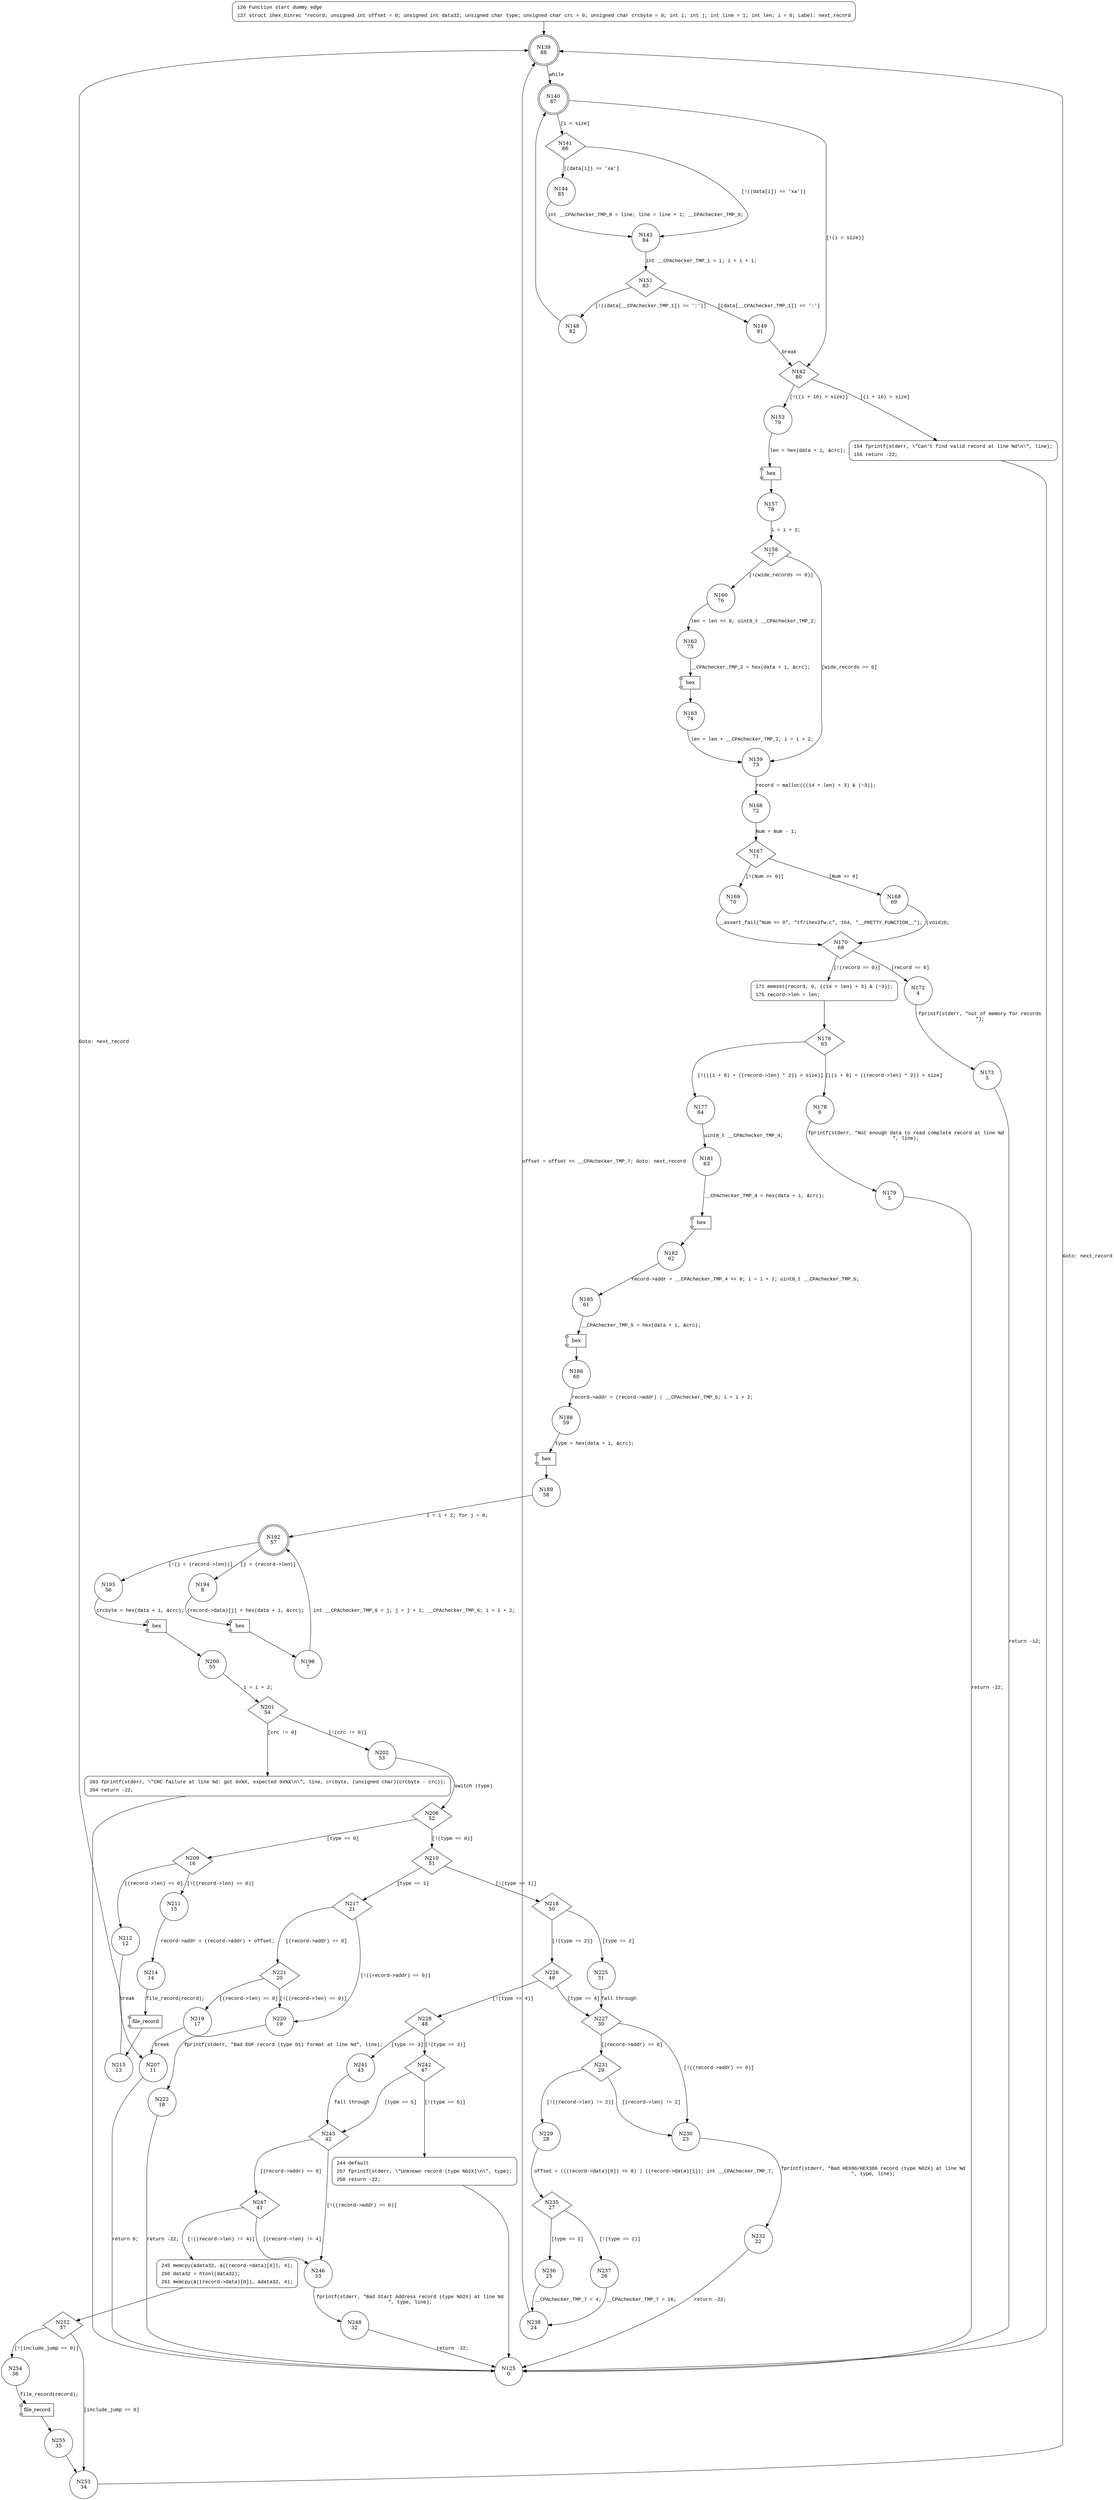 digraph process_ihex {
139 [shape="doublecircle" label="N139\n88"]
140 [shape="doublecircle" label="N140\n87"]
141 [shape="diamond" label="N141\n86"]
142 [shape="diamond" label="N142\n80"]
154 [shape="circle" label="N154\n2"]
153 [shape="circle" label="N153\n79"]
157 [shape="circle" label="N157\n78"]
158 [shape="diamond" label="N158\n77"]
159 [shape="circle" label="N159\n73"]
160 [shape="circle" label="N160\n76"]
162 [shape="circle" label="N162\n75"]
163 [shape="circle" label="N163\n74"]
166 [shape="circle" label="N166\n72"]
167 [shape="diamond" label="N167\n71"]
168 [shape="circle" label="N168\n69"]
169 [shape="circle" label="N169\n70"]
170 [shape="diamond" label="N170\n68"]
172 [shape="circle" label="N172\n4"]
171 [shape="circle" label="N171\n67"]
176 [shape="diamond" label="N176\n65"]
178 [shape="circle" label="N178\n6"]
177 [shape="circle" label="N177\n64"]
181 [shape="circle" label="N181\n63"]
182 [shape="circle" label="N182\n62"]
185 [shape="circle" label="N185\n61"]
186 [shape="circle" label="N186\n60"]
188 [shape="circle" label="N188\n59"]
189 [shape="circle" label="N189\n58"]
192 [shape="doublecircle" label="N192\n57"]
194 [shape="circle" label="N194\n8"]
195 [shape="circle" label="N195\n56"]
200 [shape="circle" label="N200\n55"]
201 [shape="diamond" label="N201\n54"]
203 [shape="circle" label="N203\n10"]
202 [shape="circle" label="N202\n53"]
206 [shape="diamond" label="N206\n52"]
209 [shape="diamond" label="N209\n16"]
210 [shape="diamond" label="N210\n51"]
217 [shape="diamond" label="N217\n21"]
218 [shape="diamond" label="N218\n50"]
225 [shape="circle" label="N225\n31"]
226 [shape="diamond" label="N226\n49"]
227 [shape="diamond" label="N227\n30"]
228 [shape="diamond" label="N228\n48"]
241 [shape="circle" label="N241\n43"]
242 [shape="diamond" label="N242\n47"]
243 [shape="diamond" label="N243\n42"]
244 [shape="circle" label="N244\n46"]
247 [shape="diamond" label="N247\n41"]
246 [shape="circle" label="N246\n33"]
248 [shape="circle" label="N248\n32"]
245 [shape="circle" label="N245\n40"]
252 [shape="diamond" label="N252\n37"]
253 [shape="circle" label="N253\n34"]
254 [shape="circle" label="N254\n36"]
255 [shape="circle" label="N255\n35"]
231 [shape="diamond" label="N231\n29"]
230 [shape="circle" label="N230\n23"]
232 [shape="circle" label="N232\n22"]
229 [shape="circle" label="N229\n28"]
235 [shape="diamond" label="N235\n27"]
236 [shape="circle" label="N236\n25"]
237 [shape="circle" label="N237\n26"]
238 [shape="circle" label="N238\n24"]
221 [shape="diamond" label="N221\n20"]
220 [shape="circle" label="N220\n19"]
222 [shape="circle" label="N222\n18"]
219 [shape="circle" label="N219\n17"]
207 [shape="circle" label="N207\n11"]
125 [shape="circle" label="N125\n0"]
212 [shape="circle" label="N212\n12"]
211 [shape="circle" label="N211\n15"]
214 [shape="circle" label="N214\n14"]
215 [shape="circle" label="N215\n13"]
196 [shape="circle" label="N196\n7"]
179 [shape="circle" label="N179\n5"]
173 [shape="circle" label="N173\n3"]
144 [shape="circle" label="N144\n85"]
143 [shape="circle" label="N143\n84"]
151 [shape="diamond" label="N151\n83"]
149 [shape="circle" label="N149\n81"]
148 [shape="circle" label="N148\n82"]
126 [style="filled,bold" penwidth="1" fillcolor="white" fontname="Courier New" shape="Mrecord" label=<<table border="0" cellborder="0" cellpadding="3" bgcolor="white"><tr><td align="right">126</td><td align="left">Function start dummy edge</td></tr><tr><td align="right">127</td><td align="left">struct ihex_binrec *record; unsigned int offset = 0; unsigned int data32; unsigned char type; unsigned char crc = 0; unsigned char crcbyte = 0; int i; int j; int line = 1; int len; i = 0; Label: next_record</td></tr></table>>]
126 -> 139[label=""]
171 [style="filled,bold" penwidth="1" fillcolor="white" fontname="Courier New" shape="Mrecord" label=<<table border="0" cellborder="0" cellpadding="3" bgcolor="white"><tr><td align="right">171</td><td align="left">memset(record, 0, ((14 + len) + 3) &amp; (~3));</td></tr><tr><td align="right">175</td><td align="left">record-&gt;len = len;</td></tr></table>>]
171 -> 176[label=""]
244 [style="filled,bold" penwidth="1" fillcolor="white" fontname="Courier New" shape="Mrecord" label=<<table border="0" cellborder="0" cellpadding="3" bgcolor="white"><tr><td align="right">244</td><td align="left">default</td></tr><tr><td align="right">257</td><td align="left">fprintf(stderr, \"Unknown record (type %02X)\n\", type);</td></tr><tr><td align="right">258</td><td align="left">return -22;</td></tr></table>>]
244 -> 125[label=""]
245 [style="filled,bold" penwidth="1" fillcolor="white" fontname="Courier New" shape="Mrecord" label=<<table border="0" cellborder="0" cellpadding="3" bgcolor="white"><tr><td align="right">245</td><td align="left">memcpy(&amp;data32, &amp;((record-&gt;data)[0]), 4);</td></tr><tr><td align="right">250</td><td align="left">data32 = htonl(data32);</td></tr><tr><td align="right">251</td><td align="left">memcpy(&amp;((record-&gt;data)[0]), &amp;data32, 4);</td></tr></table>>]
245 -> 252[label=""]
203 [style="filled,bold" penwidth="1" fillcolor="white" fontname="Courier New" shape="Mrecord" label=<<table border="0" cellborder="0" cellpadding="3" bgcolor="white"><tr><td align="right">203</td><td align="left">fprintf(stderr, \"CRC failure at line %d: got 0x%X, expected 0x%X\n\", line, crcbyte, (unsigned char)(crcbyte - crc));</td></tr><tr><td align="right">204</td><td align="left">return -22;</td></tr></table>>]
203 -> 125[label=""]
154 [style="filled,bold" penwidth="1" fillcolor="white" fontname="Courier New" shape="Mrecord" label=<<table border="0" cellborder="0" cellpadding="3" bgcolor="white"><tr><td align="right">154</td><td align="left">fprintf(stderr, \"Can't find valid record at line %d\n\", line);</td></tr><tr><td align="right">155</td><td align="left">return -22;</td></tr></table>>]
154 -> 125[label=""]
139 -> 140 [label="while" fontname="Courier New"]
140 -> 141 [label="[i < size]" fontname="Courier New"]
140 -> 142 [label="[!(i < size)]" fontname="Courier New"]
142 -> 154 [label="[(i + 10) > size]" fontname="Courier New"]
142 -> 153 [label="[!((i + 10) > size)]" fontname="Courier New"]
100008 [shape="component" label="hex"]
153 -> 100008 [label="len = hex(data + i, &crc);" fontname="Courier New"]
100008 -> 157 [label="" fontname="Courier New"]
158 -> 159 [label="[wide_records == 0]" fontname="Courier New"]
158 -> 160 [label="[!(wide_records == 0)]" fontname="Courier New"]
100009 [shape="component" label="hex"]
162 -> 100009 [label="__CPAchecker_TMP_2 = hex(data + i, &crc);" fontname="Courier New"]
100009 -> 163 [label="" fontname="Courier New"]
159 -> 166 [label="record = malloc(((14 + len) + 3) & (~3));" fontname="Courier New"]
167 -> 168 [label="[Num >= 0]" fontname="Courier New"]
167 -> 169 [label="[!(Num >= 0)]" fontname="Courier New"]
170 -> 172 [label="[record == 0]" fontname="Courier New"]
170 -> 171 [label="[!(record == 0)]" fontname="Courier New"]
176 -> 178 [label="[((i + 8) + ((record->len) * 2)) > size]" fontname="Courier New"]
176 -> 177 [label="[!(((i + 8) + ((record->len) * 2)) > size)]" fontname="Courier New"]
100010 [shape="component" label="hex"]
181 -> 100010 [label="__CPAchecker_TMP_4 = hex(data + i, &crc);" fontname="Courier New"]
100010 -> 182 [label="" fontname="Courier New"]
100011 [shape="component" label="hex"]
185 -> 100011 [label="__CPAchecker_TMP_5 = hex(data + i, &crc);" fontname="Courier New"]
100011 -> 186 [label="" fontname="Courier New"]
100012 [shape="component" label="hex"]
188 -> 100012 [label="type = hex(data + i, &crc);" fontname="Courier New"]
100012 -> 189 [label="" fontname="Courier New"]
192 -> 194 [label="[j < (record->len)]" fontname="Courier New"]
192 -> 195 [label="[!(j < (record->len))]" fontname="Courier New"]
100013 [shape="component" label="hex"]
195 -> 100013 [label="crcbyte = hex(data + i, &crc);" fontname="Courier New"]
100013 -> 200 [label="" fontname="Courier New"]
201 -> 203 [label="[crc != 0]" fontname="Courier New"]
201 -> 202 [label="[!(crc != 0)]" fontname="Courier New"]
206 -> 209 [label="[type == 0]" fontname="Courier New"]
206 -> 210 [label="[!(type == 0)]" fontname="Courier New"]
210 -> 217 [label="[type == 1]" fontname="Courier New"]
210 -> 218 [label="[!(type == 1)]" fontname="Courier New"]
218 -> 225 [label="[type == 2]" fontname="Courier New"]
218 -> 226 [label="[!(type == 2)]" fontname="Courier New"]
226 -> 227 [label="[type == 4]" fontname="Courier New"]
226 -> 228 [label="[!(type == 4)]" fontname="Courier New"]
228 -> 241 [label="[type == 3]" fontname="Courier New"]
228 -> 242 [label="[!(type == 3)]" fontname="Courier New"]
242 -> 243 [label="[type == 5]" fontname="Courier New"]
242 -> 244 [label="[!(type == 5)]" fontname="Courier New"]
243 -> 247 [label="[(record->addr) == 0]" fontname="Courier New"]
243 -> 246 [label="[!((record->addr) == 0)]" fontname="Courier New"]
246 -> 248 [label="fprintf(stderr, \"Bad Start Address record (type %02X) at line %d\n\", type, line);" fontname="Courier New"]
247 -> 246 [label="[(record->len) != 4]" fontname="Courier New"]
247 -> 245 [label="[!((record->len) != 4)]" fontname="Courier New"]
252 -> 253 [label="[include_jump == 0]" fontname="Courier New"]
252 -> 254 [label="[!(include_jump == 0)]" fontname="Courier New"]
100014 [shape="component" label="file_record"]
254 -> 100014 [label="file_record(record);" fontname="Courier New"]
100014 -> 255 [label="" fontname="Courier New"]
253 -> 139 [label="Goto: next_record" fontname="Courier New"]
227 -> 231 [label="[(record->addr) == 0]" fontname="Courier New"]
227 -> 230 [label="[!((record->addr) == 0)]" fontname="Courier New"]
230 -> 232 [label="fprintf(stderr, \"Bad HEX86/HEX386 record (type %02X) at line %d\n\", type, line);" fontname="Courier New"]
231 -> 230 [label="[(record->len) != 2]" fontname="Courier New"]
231 -> 229 [label="[!((record->len) != 2)]" fontname="Courier New"]
235 -> 236 [label="[type == 2]" fontname="Courier New"]
235 -> 237 [label="[!(type == 2)]" fontname="Courier New"]
238 -> 139 [label="offset = offset << __CPAchecker_TMP_7; Goto: next_record" fontname="Courier New"]
225 -> 227 [label="fall through" fontname="Courier New"]
217 -> 221 [label="[(record->addr) == 0]" fontname="Courier New"]
217 -> 220 [label="[!((record->addr) == 0)]" fontname="Courier New"]
220 -> 222 [label="fprintf(stderr, \"Bad EOF record (type 01) format at line %d\", line);" fontname="Courier New"]
221 -> 219 [label="[(record->len) == 0]" fontname="Courier New"]
221 -> 220 [label="[!((record->len) == 0)]" fontname="Courier New"]
207 -> 125 [label="return 0;" fontname="Courier New"]
209 -> 212 [label="[(record->len) == 0]" fontname="Courier New"]
209 -> 211 [label="[!((record->len) == 0)]" fontname="Courier New"]
100015 [shape="component" label="file_record"]
214 -> 100015 [label="file_record(record);" fontname="Courier New"]
100015 -> 215 [label="" fontname="Courier New"]
212 -> 207 [label="break" fontname="Courier New"]
100016 [shape="component" label="hex"]
194 -> 100016 [label="(record->data)[j] = hex(data + i, &crc);" fontname="Courier New"]
100016 -> 196 [label="" fontname="Courier New"]
178 -> 179 [label="fprintf(stderr, \"Not enough data to read complete record at line %d\n\", line);" fontname="Courier New"]
172 -> 173 [label="fprintf(stderr, \"out of memory for records\n\");" fontname="Courier New"]
168 -> 170 [label="(void)0;" fontname="Courier New"]
141 -> 144 [label="[(data[i]) == '\xa']" fontname="Courier New"]
141 -> 143 [label="[!((data[i]) == '\xa')]" fontname="Courier New"]
143 -> 151 [label="int __CPAchecker_TMP_1 = i; i = i + 1;" fontname="Courier New"]
151 -> 149 [label="[(data[__CPAchecker_TMP_1]) == ':']" fontname="Courier New"]
151 -> 148 [label="[!((data[__CPAchecker_TMP_1]) == ':')]" fontname="Courier New"]
149 -> 142 [label="break" fontname="Courier New"]
157 -> 158 [label="i = i + 2;" fontname="Courier New"]
160 -> 162 [label="len = len << 8; uint8_t __CPAchecker_TMP_2;" fontname="Courier New"]
163 -> 159 [label="len = len + __CPAchecker_TMP_2; i = i + 2; " fontname="Courier New"]
166 -> 167 [label="Num = Num - 1;" fontname="Courier New"]
169 -> 170 [label="__assert_fail(\"Num >= 0\", \"tf/ihex2fw.c\", 164, \"__PRETTY_FUNCTION__\");" fontname="Courier New"]
177 -> 181 [label="uint8_t __CPAchecker_TMP_4;" fontname="Courier New"]
182 -> 185 [label="record->addr = __CPAchecker_TMP_4 << 8; i = i + 2; uint8_t __CPAchecker_TMP_5;" fontname="Courier New"]
186 -> 188 [label="record->addr = (record->addr) | __CPAchecker_TMP_5; i = i + 2;" fontname="Courier New"]
189 -> 192 [label="i = i + 2; for j = 0;" fontname="Courier New"]
200 -> 201 [label="i = i + 2;" fontname="Courier New"]
202 -> 206 [label="switch (type)" fontname="Courier New"]
248 -> 125 [label="return -22;" fontname="Courier New"]
255 -> 253 [label="" fontname="Courier New"]
241 -> 243 [label="fall through" fontname="Courier New"]
232 -> 125 [label="return -22;" fontname="Courier New"]
229 -> 235 [label="offset = (((record->data)[0]) << 8) | ((record->data)[1]); int __CPAchecker_TMP_7;" fontname="Courier New"]
237 -> 238 [label="__CPAchecker_TMP_7 = 16;" fontname="Courier New"]
236 -> 238 [label="__CPAchecker_TMP_7 = 4;" fontname="Courier New"]
222 -> 125 [label="return -22;" fontname="Courier New"]
219 -> 207 [label="break" fontname="Courier New"]
211 -> 214 [label="record->addr = (record->addr) + offset;" fontname="Courier New"]
215 -> 139 [label="Goto: next_record" fontname="Courier New"]
196 -> 192 [label=" int __CPAchecker_TMP_6 = j; j = j + 1; __CPAchecker_TMP_6; i = i + 2;" fontname="Courier New"]
179 -> 125 [label="return -22;" fontname="Courier New"]
173 -> 125 [label="return -12;" fontname="Courier New"]
148 -> 140 [label="" fontname="Courier New"]
144 -> 143 [label="int __CPAchecker_TMP_0 = line; line = line + 1; __CPAchecker_TMP_0; " fontname="Courier New"]
}